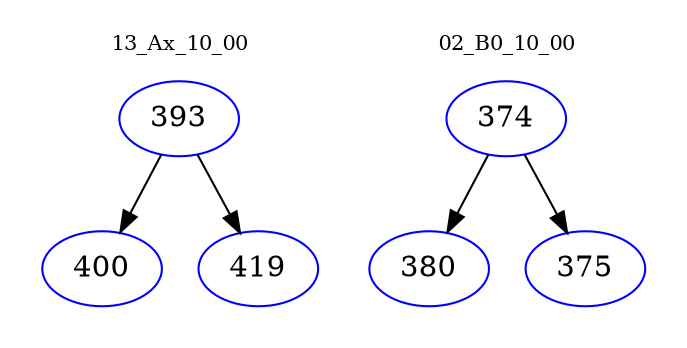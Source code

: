 digraph{
subgraph cluster_0 {
color = white
label = "13_Ax_10_00";
fontsize=10;
T0_393 [label="393", color="blue"]
T0_393 -> T0_400 [color="black"]
T0_400 [label="400", color="blue"]
T0_393 -> T0_419 [color="black"]
T0_419 [label="419", color="blue"]
}
subgraph cluster_1 {
color = white
label = "02_B0_10_00";
fontsize=10;
T1_374 [label="374", color="blue"]
T1_374 -> T1_380 [color="black"]
T1_380 [label="380", color="blue"]
T1_374 -> T1_375 [color="black"]
T1_375 [label="375", color="blue"]
}
}
